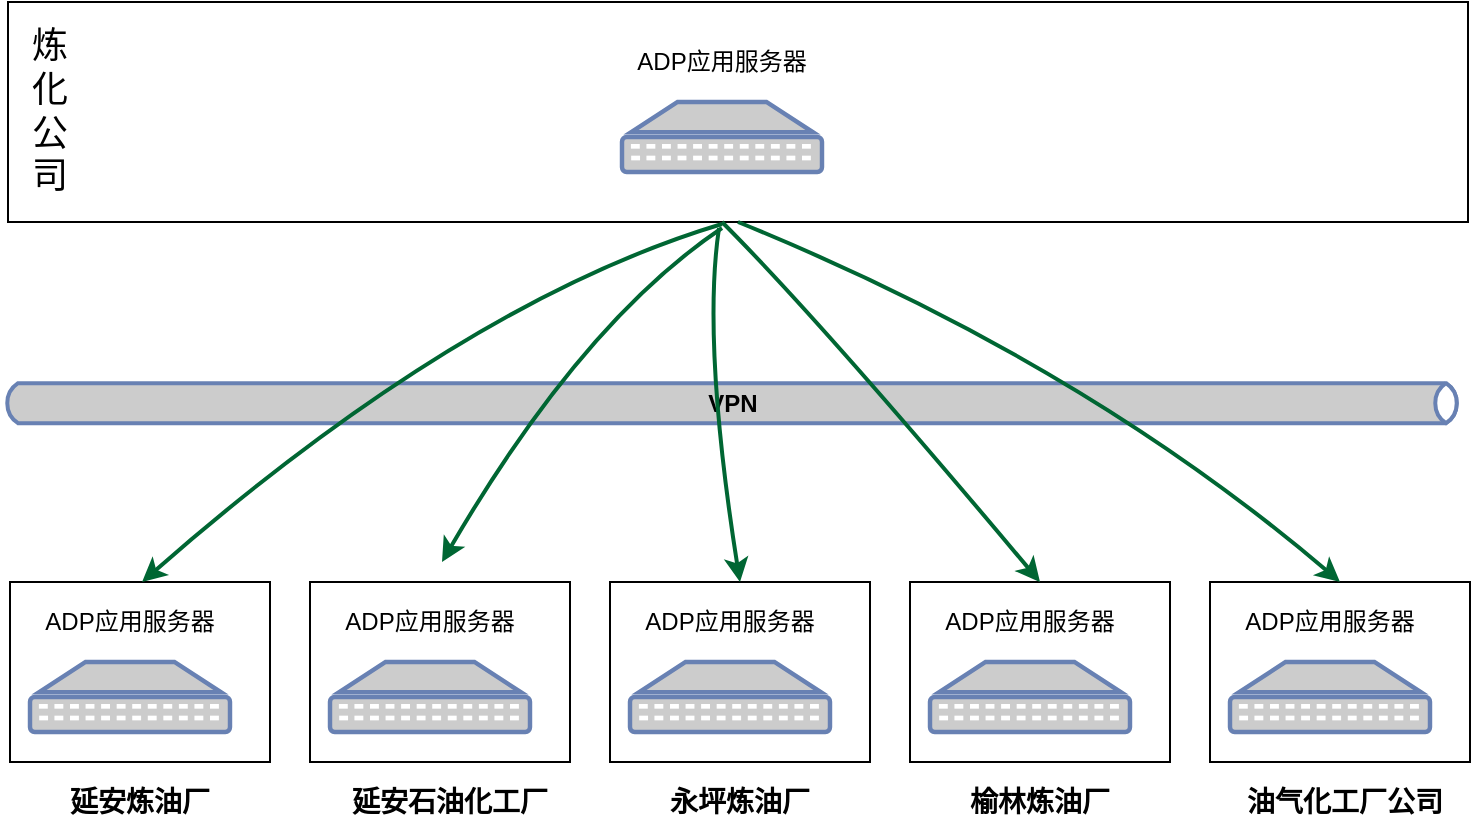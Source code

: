 <mxfile version="14.9.6" type="github">
  <diagram id="keJzFON12EUG-4eSnJi0" name="Page-1">
    <mxGraphModel dx="1038" dy="547" grid="1" gridSize="10" guides="1" tooltips="1" connect="1" arrows="1" fold="1" page="1" pageScale="1" pageWidth="827" pageHeight="1169" math="0" shadow="0">
      <root>
        <mxCell id="0" />
        <mxCell id="1" parent="0" />
        <mxCell id="F72I3m6Kgk_SiuKDUUOy-1" value="" style="rounded=0;whiteSpace=wrap;html=1;fillColor=none;" vertex="1" parent="1">
          <mxGeometry x="54" y="320" width="130" height="90" as="geometry" />
        </mxCell>
        <mxCell id="F72I3m6Kgk_SiuKDUUOy-2" value="" style="rounded=0;whiteSpace=wrap;html=1;fillColor=none;" vertex="1" parent="1">
          <mxGeometry x="53" y="30" width="730" height="110" as="geometry" />
        </mxCell>
        <mxCell id="F72I3m6Kgk_SiuKDUUOy-3" value="" style="fontColor=#0066CC;verticalAlign=top;verticalLabelPosition=bottom;labelPosition=center;align=center;html=1;outlineConnect=0;fillColor=#CCCCCC;strokeColor=#6881B3;gradientColor=none;gradientDirection=north;strokeWidth=2;shape=mxgraph.networks.patch_panel;" vertex="1" parent="1">
          <mxGeometry x="360" y="80" width="100" height="35" as="geometry" />
        </mxCell>
        <mxCell id="F72I3m6Kgk_SiuKDUUOy-4" value="ADP应用服务器" style="text;html=1;strokeColor=none;fillColor=none;align=center;verticalAlign=middle;whiteSpace=wrap;rounded=0;" vertex="1" parent="1">
          <mxGeometry x="365" y="50" width="90" height="20" as="geometry" />
        </mxCell>
        <mxCell id="F72I3m6Kgk_SiuKDUUOy-5" value="&lt;font style=&quot;font-size: 18px&quot;&gt;炼&lt;br&gt;化&lt;br&gt;公&lt;br&gt;司&lt;/font&gt;" style="text;html=1;strokeColor=none;fillColor=none;align=center;verticalAlign=middle;whiteSpace=wrap;rounded=0;" vertex="1" parent="1">
          <mxGeometry x="54" y="35" width="40" height="100" as="geometry" />
        </mxCell>
        <mxCell id="F72I3m6Kgk_SiuKDUUOy-6" value="&lt;font color=&quot;#000000&quot;&gt;&lt;b&gt;VPN&lt;/b&gt;&lt;/font&gt;" style="html=1;outlineConnect=0;fillColor=#CCCCCC;strokeColor=#6881B3;gradientColor=none;gradientDirection=north;strokeWidth=2;shape=mxgraph.networks.bus;gradientColor=none;gradientDirection=north;fontColor=#ffffff;perimeter=backbonePerimeter;backboneSize=20;" vertex="1" parent="1">
          <mxGeometry x="50" y="220" width="730" height="21.16" as="geometry" />
        </mxCell>
        <mxCell id="F72I3m6Kgk_SiuKDUUOy-7" value="" style="fontColor=#0066CC;verticalAlign=top;verticalLabelPosition=bottom;labelPosition=center;align=center;html=1;outlineConnect=0;fillColor=#CCCCCC;strokeColor=#6881B3;gradientColor=none;gradientDirection=north;strokeWidth=2;shape=mxgraph.networks.patch_panel;" vertex="1" parent="1">
          <mxGeometry x="64" y="360" width="100" height="35" as="geometry" />
        </mxCell>
        <mxCell id="F72I3m6Kgk_SiuKDUUOy-8" value="ADP应用服务器" style="text;html=1;strokeColor=none;fillColor=none;align=center;verticalAlign=middle;whiteSpace=wrap;rounded=0;" vertex="1" parent="1">
          <mxGeometry x="69" y="330" width="90" height="20" as="geometry" />
        </mxCell>
        <mxCell id="F72I3m6Kgk_SiuKDUUOy-9" value="&lt;b&gt;&lt;font style=&quot;font-size: 14px&quot;&gt;延安炼油厂&lt;/font&gt;&lt;/b&gt;" style="text;html=1;strokeColor=none;fillColor=none;align=center;verticalAlign=middle;whiteSpace=wrap;rounded=0;" vertex="1" parent="1">
          <mxGeometry x="79" y="420" width="80" height="20" as="geometry" />
        </mxCell>
        <mxCell id="F72I3m6Kgk_SiuKDUUOy-10" value="" style="rounded=0;whiteSpace=wrap;html=1;fillColor=none;" vertex="1" parent="1">
          <mxGeometry x="204" y="320" width="130" height="90" as="geometry" />
        </mxCell>
        <mxCell id="F72I3m6Kgk_SiuKDUUOy-11" value="" style="fontColor=#0066CC;verticalAlign=top;verticalLabelPosition=bottom;labelPosition=center;align=center;html=1;outlineConnect=0;fillColor=#CCCCCC;strokeColor=#6881B3;gradientColor=none;gradientDirection=north;strokeWidth=2;shape=mxgraph.networks.patch_panel;" vertex="1" parent="1">
          <mxGeometry x="214" y="360" width="100" height="35" as="geometry" />
        </mxCell>
        <mxCell id="F72I3m6Kgk_SiuKDUUOy-12" value="ADP应用服务器" style="text;html=1;strokeColor=none;fillColor=none;align=center;verticalAlign=middle;whiteSpace=wrap;rounded=0;" vertex="1" parent="1">
          <mxGeometry x="219" y="330" width="90" height="20" as="geometry" />
        </mxCell>
        <mxCell id="F72I3m6Kgk_SiuKDUUOy-13" value="&lt;b&gt;&lt;font style=&quot;font-size: 14px&quot;&gt;延安石油化工厂&lt;/font&gt;&lt;/b&gt;" style="text;html=1;strokeColor=none;fillColor=none;align=center;verticalAlign=middle;whiteSpace=wrap;rounded=0;" vertex="1" parent="1">
          <mxGeometry x="224" y="420" width="100" height="20" as="geometry" />
        </mxCell>
        <mxCell id="F72I3m6Kgk_SiuKDUUOy-14" value="" style="rounded=0;whiteSpace=wrap;html=1;fillColor=none;" vertex="1" parent="1">
          <mxGeometry x="354" y="320" width="130" height="90" as="geometry" />
        </mxCell>
        <mxCell id="F72I3m6Kgk_SiuKDUUOy-15" value="" style="fontColor=#0066CC;verticalAlign=top;verticalLabelPosition=bottom;labelPosition=center;align=center;html=1;outlineConnect=0;fillColor=#CCCCCC;strokeColor=#6881B3;gradientColor=none;gradientDirection=north;strokeWidth=2;shape=mxgraph.networks.patch_panel;" vertex="1" parent="1">
          <mxGeometry x="364" y="360" width="100" height="35" as="geometry" />
        </mxCell>
        <mxCell id="F72I3m6Kgk_SiuKDUUOy-16" value="ADP应用服务器" style="text;html=1;strokeColor=none;fillColor=none;align=center;verticalAlign=middle;whiteSpace=wrap;rounded=0;" vertex="1" parent="1">
          <mxGeometry x="369" y="330" width="90" height="20" as="geometry" />
        </mxCell>
        <mxCell id="F72I3m6Kgk_SiuKDUUOy-17" value="&lt;b&gt;&lt;font style=&quot;font-size: 14px&quot;&gt;永坪炼油厂&lt;/font&gt;&lt;/b&gt;" style="text;html=1;strokeColor=none;fillColor=none;align=center;verticalAlign=middle;whiteSpace=wrap;rounded=0;" vertex="1" parent="1">
          <mxGeometry x="379" y="420" width="80" height="20" as="geometry" />
        </mxCell>
        <mxCell id="F72I3m6Kgk_SiuKDUUOy-18" value="" style="rounded=0;whiteSpace=wrap;html=1;fillColor=none;" vertex="1" parent="1">
          <mxGeometry x="504" y="320" width="130" height="90" as="geometry" />
        </mxCell>
        <mxCell id="F72I3m6Kgk_SiuKDUUOy-19" value="" style="fontColor=#0066CC;verticalAlign=top;verticalLabelPosition=bottom;labelPosition=center;align=center;html=1;outlineConnect=0;fillColor=#CCCCCC;strokeColor=#6881B3;gradientColor=none;gradientDirection=north;strokeWidth=2;shape=mxgraph.networks.patch_panel;" vertex="1" parent="1">
          <mxGeometry x="514" y="360" width="100" height="35" as="geometry" />
        </mxCell>
        <mxCell id="F72I3m6Kgk_SiuKDUUOy-20" value="ADP应用服务器" style="text;html=1;strokeColor=none;fillColor=none;align=center;verticalAlign=middle;whiteSpace=wrap;rounded=0;" vertex="1" parent="1">
          <mxGeometry x="519" y="330" width="90" height="20" as="geometry" />
        </mxCell>
        <mxCell id="F72I3m6Kgk_SiuKDUUOy-21" value="&lt;b&gt;&lt;font style=&quot;font-size: 14px&quot;&gt;榆林炼油厂&lt;/font&gt;&lt;/b&gt;" style="text;html=1;strokeColor=none;fillColor=none;align=center;verticalAlign=middle;whiteSpace=wrap;rounded=0;" vertex="1" parent="1">
          <mxGeometry x="529" y="420" width="80" height="20" as="geometry" />
        </mxCell>
        <mxCell id="F72I3m6Kgk_SiuKDUUOy-22" value="" style="rounded=0;whiteSpace=wrap;html=1;fillColor=none;" vertex="1" parent="1">
          <mxGeometry x="654" y="320" width="130" height="90" as="geometry" />
        </mxCell>
        <mxCell id="F72I3m6Kgk_SiuKDUUOy-23" value="" style="fontColor=#0066CC;verticalAlign=top;verticalLabelPosition=bottom;labelPosition=center;align=center;html=1;outlineConnect=0;fillColor=#CCCCCC;strokeColor=#6881B3;gradientColor=none;gradientDirection=north;strokeWidth=2;shape=mxgraph.networks.patch_panel;" vertex="1" parent="1">
          <mxGeometry x="664" y="360" width="100" height="35" as="geometry" />
        </mxCell>
        <mxCell id="F72I3m6Kgk_SiuKDUUOy-24" value="ADP应用服务器" style="text;html=1;strokeColor=none;fillColor=none;align=center;verticalAlign=middle;whiteSpace=wrap;rounded=0;" vertex="1" parent="1">
          <mxGeometry x="669" y="330" width="90" height="20" as="geometry" />
        </mxCell>
        <mxCell id="F72I3m6Kgk_SiuKDUUOy-25" value="&lt;b&gt;&lt;font style=&quot;font-size: 14px&quot;&gt;油气化工厂公司&lt;/font&gt;&lt;/b&gt;" style="text;html=1;strokeColor=none;fillColor=none;align=center;verticalAlign=middle;whiteSpace=wrap;rounded=0;" vertex="1" parent="1">
          <mxGeometry x="669" y="420" width="105" height="20" as="geometry" />
        </mxCell>
        <mxCell id="F72I3m6Kgk_SiuKDUUOy-34" value="" style="curved=1;endArrow=classic;html=1;entryX=0.508;entryY=0;entryDx=0;entryDy=0;entryPerimeter=0;strokeWidth=2;strokeColor=#006633;" edge="1" parent="1" target="F72I3m6Kgk_SiuKDUUOy-1">
          <mxGeometry width="50" height="50" relative="1" as="geometry">
            <mxPoint x="410" y="141" as="sourcePoint" />
            <mxPoint x="330" y="160" as="targetPoint" />
            <Array as="points">
              <mxPoint x="280" y="180" />
            </Array>
          </mxGeometry>
        </mxCell>
        <mxCell id="F72I3m6Kgk_SiuKDUUOy-36" value="" style="curved=1;endArrow=classic;html=1;strokeWidth=2;strokeColor=#006633;" edge="1" parent="1">
          <mxGeometry width="50" height="50" relative="1" as="geometry">
            <mxPoint x="410" y="143" as="sourcePoint" />
            <mxPoint x="270" y="310" as="targetPoint" />
            <Array as="points">
              <mxPoint x="340" y="190" />
            </Array>
          </mxGeometry>
        </mxCell>
        <mxCell id="F72I3m6Kgk_SiuKDUUOy-37" value="" style="curved=1;endArrow=classic;html=1;strokeWidth=2;entryX=0.5;entryY=0;entryDx=0;entryDy=0;exitX=0.487;exitY=1.027;exitDx=0;exitDy=0;exitPerimeter=0;strokeColor=#006633;" edge="1" parent="1" source="F72I3m6Kgk_SiuKDUUOy-2" target="F72I3m6Kgk_SiuKDUUOy-14">
          <mxGeometry width="50" height="50" relative="1" as="geometry">
            <mxPoint x="440" y="210" as="sourcePoint" />
            <mxPoint x="490" y="160" as="targetPoint" />
            <Array as="points">
              <mxPoint x="400" y="200" />
            </Array>
          </mxGeometry>
        </mxCell>
        <mxCell id="F72I3m6Kgk_SiuKDUUOy-38" value="" style="curved=1;endArrow=classic;html=1;strokeWidth=2;entryX=0.5;entryY=0;entryDx=0;entryDy=0;strokeColor=#006633;" edge="1" parent="1" target="F72I3m6Kgk_SiuKDUUOy-18">
          <mxGeometry width="50" height="50" relative="1" as="geometry">
            <mxPoint x="410" y="140" as="sourcePoint" />
            <mxPoint x="560" y="310" as="targetPoint" />
            <Array as="points">
              <mxPoint x="460" y="190" />
            </Array>
          </mxGeometry>
        </mxCell>
        <mxCell id="F72I3m6Kgk_SiuKDUUOy-39" value="" style="curved=1;endArrow=classic;html=1;strokeWidth=2;entryX=0.5;entryY=0;entryDx=0;entryDy=0;exitX=0.5;exitY=1;exitDx=0;exitDy=0;strokeColor=#006633;" edge="1" parent="1" source="F72I3m6Kgk_SiuKDUUOy-2" target="F72I3m6Kgk_SiuKDUUOy-22">
          <mxGeometry width="50" height="50" relative="1" as="geometry">
            <mxPoint x="540" y="210" as="sourcePoint" />
            <mxPoint x="590" y="160" as="targetPoint" />
            <Array as="points">
              <mxPoint x="590" y="210" />
            </Array>
          </mxGeometry>
        </mxCell>
      </root>
    </mxGraphModel>
  </diagram>
</mxfile>
